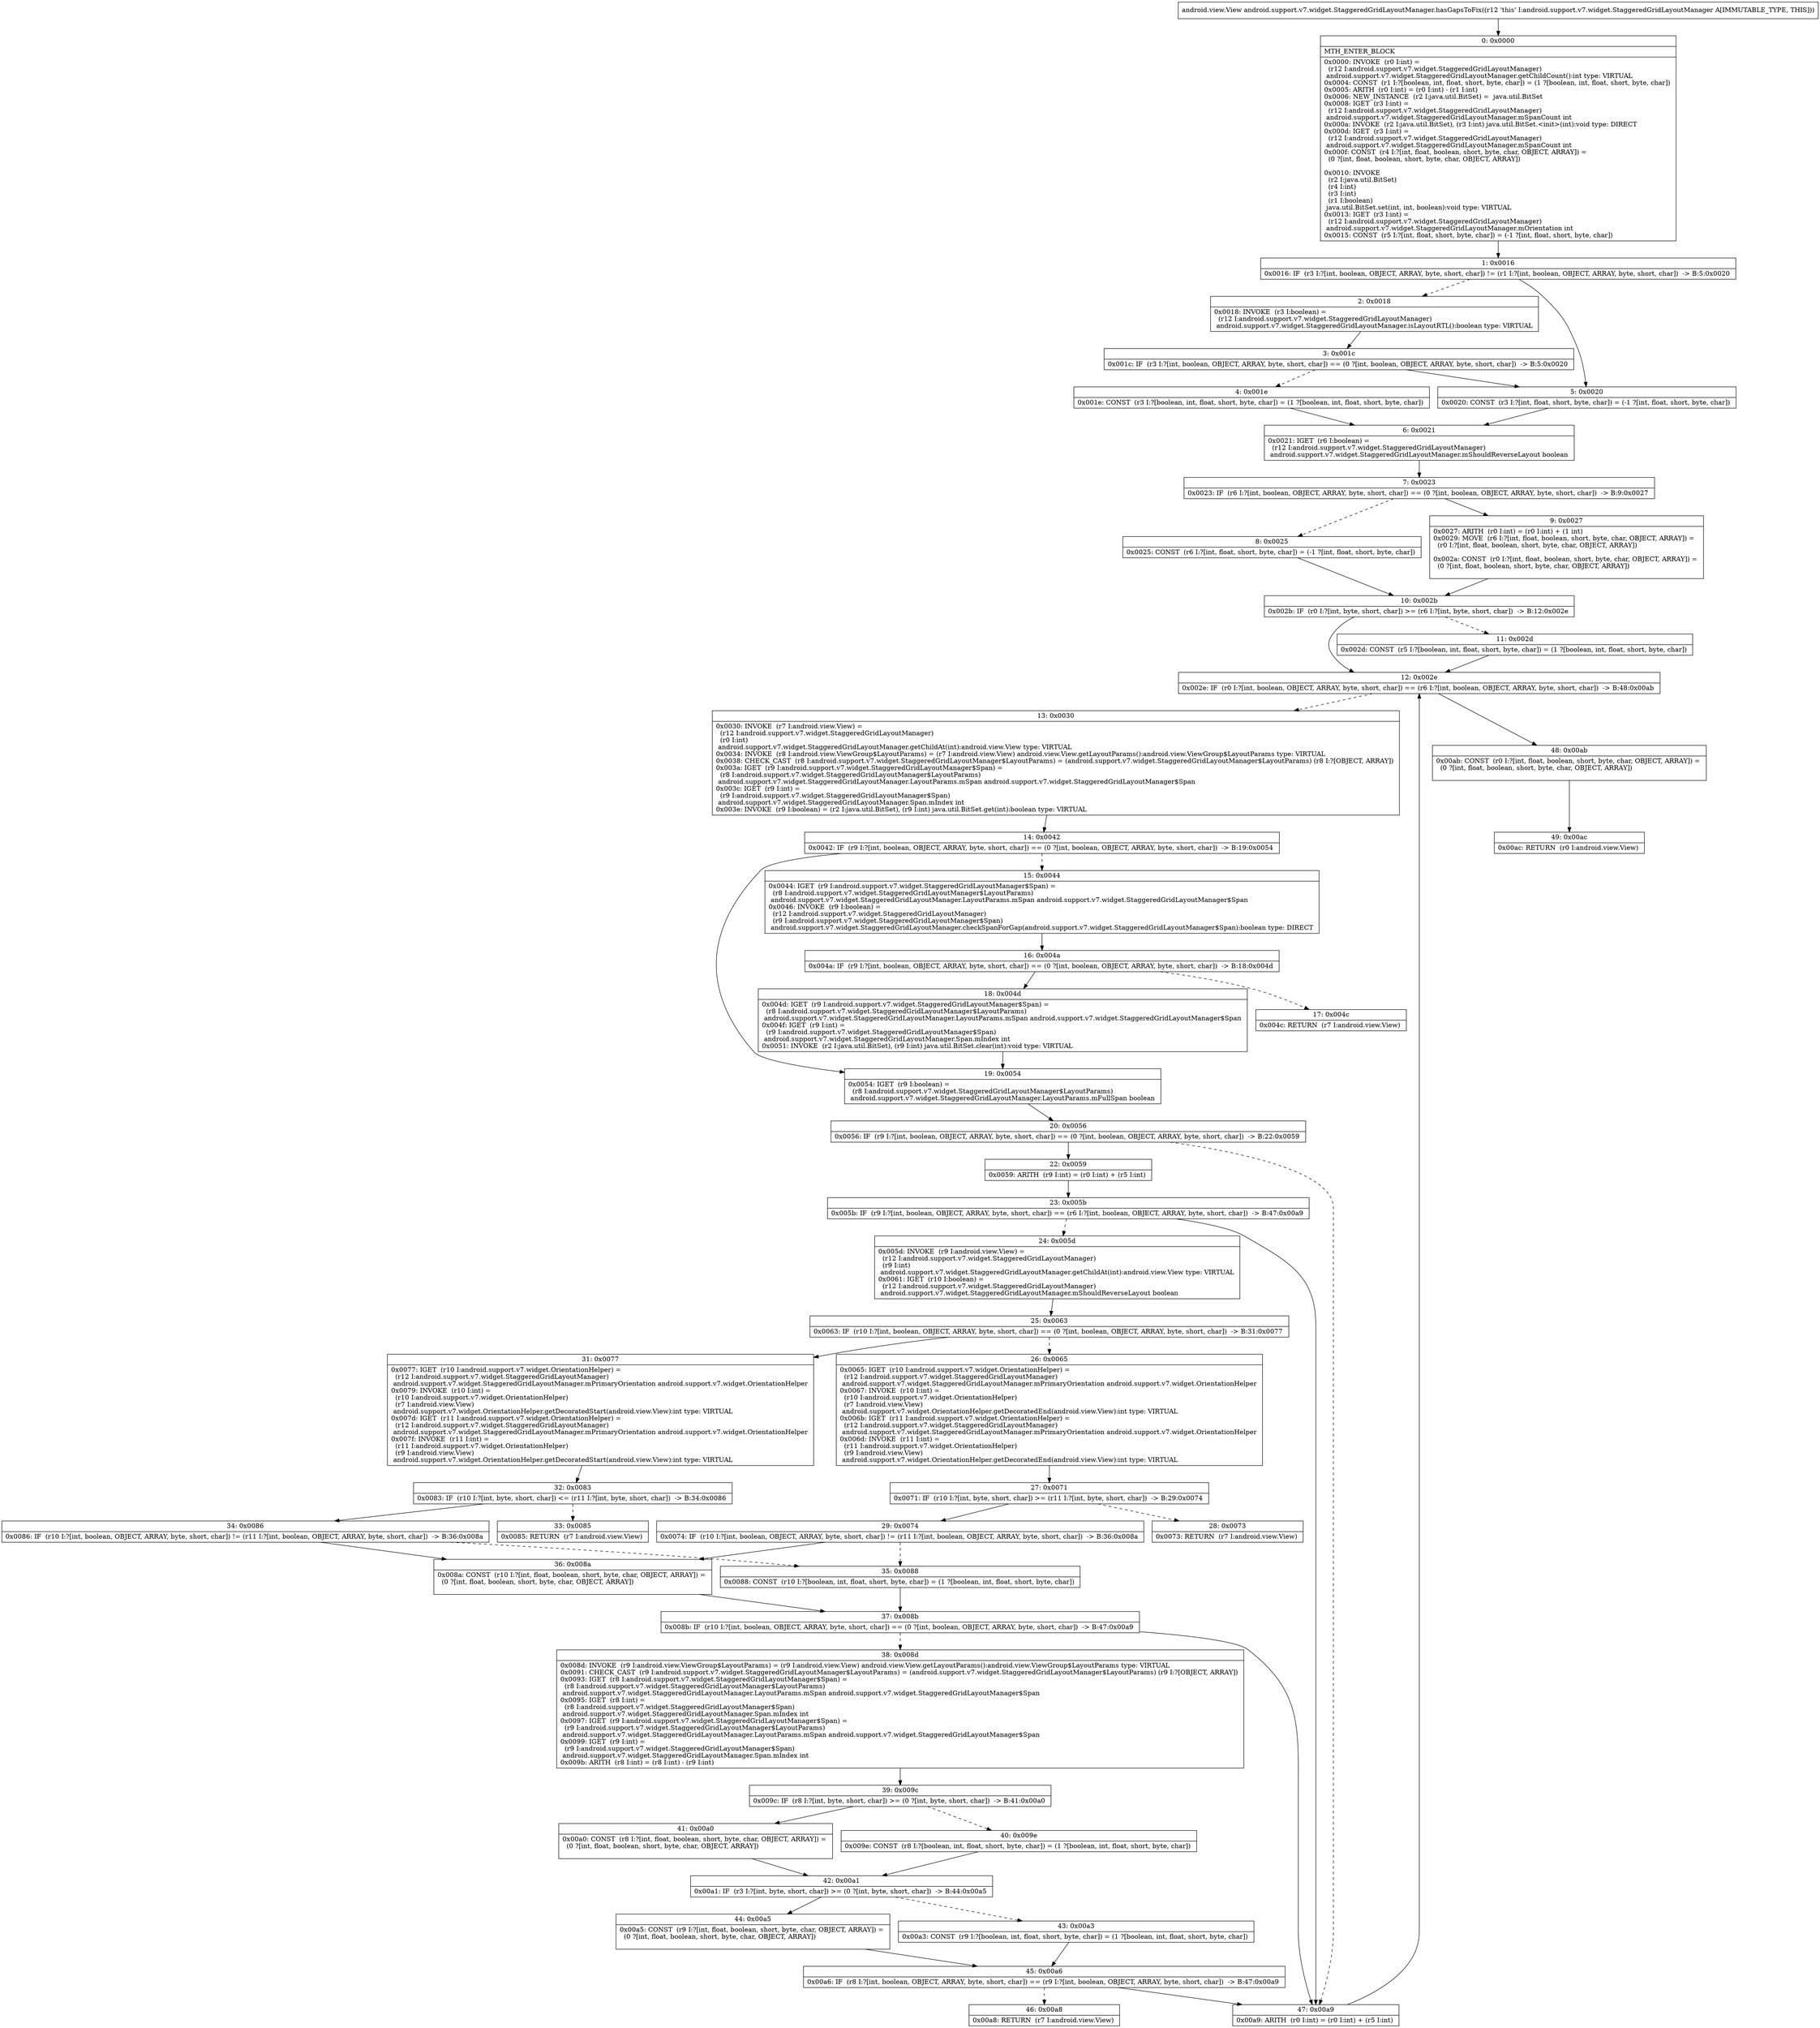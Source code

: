digraph "CFG forandroid.support.v7.widget.StaggeredGridLayoutManager.hasGapsToFix()Landroid\/view\/View;" {
Node_0 [shape=record,label="{0\:\ 0x0000|MTH_ENTER_BLOCK\l|0x0000: INVOKE  (r0 I:int) = \l  (r12 I:android.support.v7.widget.StaggeredGridLayoutManager)\l android.support.v7.widget.StaggeredGridLayoutManager.getChildCount():int type: VIRTUAL \l0x0004: CONST  (r1 I:?[boolean, int, float, short, byte, char]) = (1 ?[boolean, int, float, short, byte, char]) \l0x0005: ARITH  (r0 I:int) = (r0 I:int) \- (r1 I:int) \l0x0006: NEW_INSTANCE  (r2 I:java.util.BitSet) =  java.util.BitSet \l0x0008: IGET  (r3 I:int) = \l  (r12 I:android.support.v7.widget.StaggeredGridLayoutManager)\l android.support.v7.widget.StaggeredGridLayoutManager.mSpanCount int \l0x000a: INVOKE  (r2 I:java.util.BitSet), (r3 I:int) java.util.BitSet.\<init\>(int):void type: DIRECT \l0x000d: IGET  (r3 I:int) = \l  (r12 I:android.support.v7.widget.StaggeredGridLayoutManager)\l android.support.v7.widget.StaggeredGridLayoutManager.mSpanCount int \l0x000f: CONST  (r4 I:?[int, float, boolean, short, byte, char, OBJECT, ARRAY]) = \l  (0 ?[int, float, boolean, short, byte, char, OBJECT, ARRAY])\l \l0x0010: INVOKE  \l  (r2 I:java.util.BitSet)\l  (r4 I:int)\l  (r3 I:int)\l  (r1 I:boolean)\l java.util.BitSet.set(int, int, boolean):void type: VIRTUAL \l0x0013: IGET  (r3 I:int) = \l  (r12 I:android.support.v7.widget.StaggeredGridLayoutManager)\l android.support.v7.widget.StaggeredGridLayoutManager.mOrientation int \l0x0015: CONST  (r5 I:?[int, float, short, byte, char]) = (\-1 ?[int, float, short, byte, char]) \l}"];
Node_1 [shape=record,label="{1\:\ 0x0016|0x0016: IF  (r3 I:?[int, boolean, OBJECT, ARRAY, byte, short, char]) != (r1 I:?[int, boolean, OBJECT, ARRAY, byte, short, char])  \-\> B:5:0x0020 \l}"];
Node_2 [shape=record,label="{2\:\ 0x0018|0x0018: INVOKE  (r3 I:boolean) = \l  (r12 I:android.support.v7.widget.StaggeredGridLayoutManager)\l android.support.v7.widget.StaggeredGridLayoutManager.isLayoutRTL():boolean type: VIRTUAL \l}"];
Node_3 [shape=record,label="{3\:\ 0x001c|0x001c: IF  (r3 I:?[int, boolean, OBJECT, ARRAY, byte, short, char]) == (0 ?[int, boolean, OBJECT, ARRAY, byte, short, char])  \-\> B:5:0x0020 \l}"];
Node_4 [shape=record,label="{4\:\ 0x001e|0x001e: CONST  (r3 I:?[boolean, int, float, short, byte, char]) = (1 ?[boolean, int, float, short, byte, char]) \l}"];
Node_5 [shape=record,label="{5\:\ 0x0020|0x0020: CONST  (r3 I:?[int, float, short, byte, char]) = (\-1 ?[int, float, short, byte, char]) \l}"];
Node_6 [shape=record,label="{6\:\ 0x0021|0x0021: IGET  (r6 I:boolean) = \l  (r12 I:android.support.v7.widget.StaggeredGridLayoutManager)\l android.support.v7.widget.StaggeredGridLayoutManager.mShouldReverseLayout boolean \l}"];
Node_7 [shape=record,label="{7\:\ 0x0023|0x0023: IF  (r6 I:?[int, boolean, OBJECT, ARRAY, byte, short, char]) == (0 ?[int, boolean, OBJECT, ARRAY, byte, short, char])  \-\> B:9:0x0027 \l}"];
Node_8 [shape=record,label="{8\:\ 0x0025|0x0025: CONST  (r6 I:?[int, float, short, byte, char]) = (\-1 ?[int, float, short, byte, char]) \l}"];
Node_9 [shape=record,label="{9\:\ 0x0027|0x0027: ARITH  (r0 I:int) = (r0 I:int) + (1 int) \l0x0029: MOVE  (r6 I:?[int, float, boolean, short, byte, char, OBJECT, ARRAY]) = \l  (r0 I:?[int, float, boolean, short, byte, char, OBJECT, ARRAY])\l \l0x002a: CONST  (r0 I:?[int, float, boolean, short, byte, char, OBJECT, ARRAY]) = \l  (0 ?[int, float, boolean, short, byte, char, OBJECT, ARRAY])\l \l}"];
Node_10 [shape=record,label="{10\:\ 0x002b|0x002b: IF  (r0 I:?[int, byte, short, char]) \>= (r6 I:?[int, byte, short, char])  \-\> B:12:0x002e \l}"];
Node_11 [shape=record,label="{11\:\ 0x002d|0x002d: CONST  (r5 I:?[boolean, int, float, short, byte, char]) = (1 ?[boolean, int, float, short, byte, char]) \l}"];
Node_12 [shape=record,label="{12\:\ 0x002e|0x002e: IF  (r0 I:?[int, boolean, OBJECT, ARRAY, byte, short, char]) == (r6 I:?[int, boolean, OBJECT, ARRAY, byte, short, char])  \-\> B:48:0x00ab \l}"];
Node_13 [shape=record,label="{13\:\ 0x0030|0x0030: INVOKE  (r7 I:android.view.View) = \l  (r12 I:android.support.v7.widget.StaggeredGridLayoutManager)\l  (r0 I:int)\l android.support.v7.widget.StaggeredGridLayoutManager.getChildAt(int):android.view.View type: VIRTUAL \l0x0034: INVOKE  (r8 I:android.view.ViewGroup$LayoutParams) = (r7 I:android.view.View) android.view.View.getLayoutParams():android.view.ViewGroup$LayoutParams type: VIRTUAL \l0x0038: CHECK_CAST  (r8 I:android.support.v7.widget.StaggeredGridLayoutManager$LayoutParams) = (android.support.v7.widget.StaggeredGridLayoutManager$LayoutParams) (r8 I:?[OBJECT, ARRAY]) \l0x003a: IGET  (r9 I:android.support.v7.widget.StaggeredGridLayoutManager$Span) = \l  (r8 I:android.support.v7.widget.StaggeredGridLayoutManager$LayoutParams)\l android.support.v7.widget.StaggeredGridLayoutManager.LayoutParams.mSpan android.support.v7.widget.StaggeredGridLayoutManager$Span \l0x003c: IGET  (r9 I:int) = \l  (r9 I:android.support.v7.widget.StaggeredGridLayoutManager$Span)\l android.support.v7.widget.StaggeredGridLayoutManager.Span.mIndex int \l0x003e: INVOKE  (r9 I:boolean) = (r2 I:java.util.BitSet), (r9 I:int) java.util.BitSet.get(int):boolean type: VIRTUAL \l}"];
Node_14 [shape=record,label="{14\:\ 0x0042|0x0042: IF  (r9 I:?[int, boolean, OBJECT, ARRAY, byte, short, char]) == (0 ?[int, boolean, OBJECT, ARRAY, byte, short, char])  \-\> B:19:0x0054 \l}"];
Node_15 [shape=record,label="{15\:\ 0x0044|0x0044: IGET  (r9 I:android.support.v7.widget.StaggeredGridLayoutManager$Span) = \l  (r8 I:android.support.v7.widget.StaggeredGridLayoutManager$LayoutParams)\l android.support.v7.widget.StaggeredGridLayoutManager.LayoutParams.mSpan android.support.v7.widget.StaggeredGridLayoutManager$Span \l0x0046: INVOKE  (r9 I:boolean) = \l  (r12 I:android.support.v7.widget.StaggeredGridLayoutManager)\l  (r9 I:android.support.v7.widget.StaggeredGridLayoutManager$Span)\l android.support.v7.widget.StaggeredGridLayoutManager.checkSpanForGap(android.support.v7.widget.StaggeredGridLayoutManager$Span):boolean type: DIRECT \l}"];
Node_16 [shape=record,label="{16\:\ 0x004a|0x004a: IF  (r9 I:?[int, boolean, OBJECT, ARRAY, byte, short, char]) == (0 ?[int, boolean, OBJECT, ARRAY, byte, short, char])  \-\> B:18:0x004d \l}"];
Node_17 [shape=record,label="{17\:\ 0x004c|0x004c: RETURN  (r7 I:android.view.View) \l}"];
Node_18 [shape=record,label="{18\:\ 0x004d|0x004d: IGET  (r9 I:android.support.v7.widget.StaggeredGridLayoutManager$Span) = \l  (r8 I:android.support.v7.widget.StaggeredGridLayoutManager$LayoutParams)\l android.support.v7.widget.StaggeredGridLayoutManager.LayoutParams.mSpan android.support.v7.widget.StaggeredGridLayoutManager$Span \l0x004f: IGET  (r9 I:int) = \l  (r9 I:android.support.v7.widget.StaggeredGridLayoutManager$Span)\l android.support.v7.widget.StaggeredGridLayoutManager.Span.mIndex int \l0x0051: INVOKE  (r2 I:java.util.BitSet), (r9 I:int) java.util.BitSet.clear(int):void type: VIRTUAL \l}"];
Node_19 [shape=record,label="{19\:\ 0x0054|0x0054: IGET  (r9 I:boolean) = \l  (r8 I:android.support.v7.widget.StaggeredGridLayoutManager$LayoutParams)\l android.support.v7.widget.StaggeredGridLayoutManager.LayoutParams.mFullSpan boolean \l}"];
Node_20 [shape=record,label="{20\:\ 0x0056|0x0056: IF  (r9 I:?[int, boolean, OBJECT, ARRAY, byte, short, char]) == (0 ?[int, boolean, OBJECT, ARRAY, byte, short, char])  \-\> B:22:0x0059 \l}"];
Node_22 [shape=record,label="{22\:\ 0x0059|0x0059: ARITH  (r9 I:int) = (r0 I:int) + (r5 I:int) \l}"];
Node_23 [shape=record,label="{23\:\ 0x005b|0x005b: IF  (r9 I:?[int, boolean, OBJECT, ARRAY, byte, short, char]) == (r6 I:?[int, boolean, OBJECT, ARRAY, byte, short, char])  \-\> B:47:0x00a9 \l}"];
Node_24 [shape=record,label="{24\:\ 0x005d|0x005d: INVOKE  (r9 I:android.view.View) = \l  (r12 I:android.support.v7.widget.StaggeredGridLayoutManager)\l  (r9 I:int)\l android.support.v7.widget.StaggeredGridLayoutManager.getChildAt(int):android.view.View type: VIRTUAL \l0x0061: IGET  (r10 I:boolean) = \l  (r12 I:android.support.v7.widget.StaggeredGridLayoutManager)\l android.support.v7.widget.StaggeredGridLayoutManager.mShouldReverseLayout boolean \l}"];
Node_25 [shape=record,label="{25\:\ 0x0063|0x0063: IF  (r10 I:?[int, boolean, OBJECT, ARRAY, byte, short, char]) == (0 ?[int, boolean, OBJECT, ARRAY, byte, short, char])  \-\> B:31:0x0077 \l}"];
Node_26 [shape=record,label="{26\:\ 0x0065|0x0065: IGET  (r10 I:android.support.v7.widget.OrientationHelper) = \l  (r12 I:android.support.v7.widget.StaggeredGridLayoutManager)\l android.support.v7.widget.StaggeredGridLayoutManager.mPrimaryOrientation android.support.v7.widget.OrientationHelper \l0x0067: INVOKE  (r10 I:int) = \l  (r10 I:android.support.v7.widget.OrientationHelper)\l  (r7 I:android.view.View)\l android.support.v7.widget.OrientationHelper.getDecoratedEnd(android.view.View):int type: VIRTUAL \l0x006b: IGET  (r11 I:android.support.v7.widget.OrientationHelper) = \l  (r12 I:android.support.v7.widget.StaggeredGridLayoutManager)\l android.support.v7.widget.StaggeredGridLayoutManager.mPrimaryOrientation android.support.v7.widget.OrientationHelper \l0x006d: INVOKE  (r11 I:int) = \l  (r11 I:android.support.v7.widget.OrientationHelper)\l  (r9 I:android.view.View)\l android.support.v7.widget.OrientationHelper.getDecoratedEnd(android.view.View):int type: VIRTUAL \l}"];
Node_27 [shape=record,label="{27\:\ 0x0071|0x0071: IF  (r10 I:?[int, byte, short, char]) \>= (r11 I:?[int, byte, short, char])  \-\> B:29:0x0074 \l}"];
Node_28 [shape=record,label="{28\:\ 0x0073|0x0073: RETURN  (r7 I:android.view.View) \l}"];
Node_29 [shape=record,label="{29\:\ 0x0074|0x0074: IF  (r10 I:?[int, boolean, OBJECT, ARRAY, byte, short, char]) != (r11 I:?[int, boolean, OBJECT, ARRAY, byte, short, char])  \-\> B:36:0x008a \l}"];
Node_31 [shape=record,label="{31\:\ 0x0077|0x0077: IGET  (r10 I:android.support.v7.widget.OrientationHelper) = \l  (r12 I:android.support.v7.widget.StaggeredGridLayoutManager)\l android.support.v7.widget.StaggeredGridLayoutManager.mPrimaryOrientation android.support.v7.widget.OrientationHelper \l0x0079: INVOKE  (r10 I:int) = \l  (r10 I:android.support.v7.widget.OrientationHelper)\l  (r7 I:android.view.View)\l android.support.v7.widget.OrientationHelper.getDecoratedStart(android.view.View):int type: VIRTUAL \l0x007d: IGET  (r11 I:android.support.v7.widget.OrientationHelper) = \l  (r12 I:android.support.v7.widget.StaggeredGridLayoutManager)\l android.support.v7.widget.StaggeredGridLayoutManager.mPrimaryOrientation android.support.v7.widget.OrientationHelper \l0x007f: INVOKE  (r11 I:int) = \l  (r11 I:android.support.v7.widget.OrientationHelper)\l  (r9 I:android.view.View)\l android.support.v7.widget.OrientationHelper.getDecoratedStart(android.view.View):int type: VIRTUAL \l}"];
Node_32 [shape=record,label="{32\:\ 0x0083|0x0083: IF  (r10 I:?[int, byte, short, char]) \<= (r11 I:?[int, byte, short, char])  \-\> B:34:0x0086 \l}"];
Node_33 [shape=record,label="{33\:\ 0x0085|0x0085: RETURN  (r7 I:android.view.View) \l}"];
Node_34 [shape=record,label="{34\:\ 0x0086|0x0086: IF  (r10 I:?[int, boolean, OBJECT, ARRAY, byte, short, char]) != (r11 I:?[int, boolean, OBJECT, ARRAY, byte, short, char])  \-\> B:36:0x008a \l}"];
Node_35 [shape=record,label="{35\:\ 0x0088|0x0088: CONST  (r10 I:?[boolean, int, float, short, byte, char]) = (1 ?[boolean, int, float, short, byte, char]) \l}"];
Node_36 [shape=record,label="{36\:\ 0x008a|0x008a: CONST  (r10 I:?[int, float, boolean, short, byte, char, OBJECT, ARRAY]) = \l  (0 ?[int, float, boolean, short, byte, char, OBJECT, ARRAY])\l \l}"];
Node_37 [shape=record,label="{37\:\ 0x008b|0x008b: IF  (r10 I:?[int, boolean, OBJECT, ARRAY, byte, short, char]) == (0 ?[int, boolean, OBJECT, ARRAY, byte, short, char])  \-\> B:47:0x00a9 \l}"];
Node_38 [shape=record,label="{38\:\ 0x008d|0x008d: INVOKE  (r9 I:android.view.ViewGroup$LayoutParams) = (r9 I:android.view.View) android.view.View.getLayoutParams():android.view.ViewGroup$LayoutParams type: VIRTUAL \l0x0091: CHECK_CAST  (r9 I:android.support.v7.widget.StaggeredGridLayoutManager$LayoutParams) = (android.support.v7.widget.StaggeredGridLayoutManager$LayoutParams) (r9 I:?[OBJECT, ARRAY]) \l0x0093: IGET  (r8 I:android.support.v7.widget.StaggeredGridLayoutManager$Span) = \l  (r8 I:android.support.v7.widget.StaggeredGridLayoutManager$LayoutParams)\l android.support.v7.widget.StaggeredGridLayoutManager.LayoutParams.mSpan android.support.v7.widget.StaggeredGridLayoutManager$Span \l0x0095: IGET  (r8 I:int) = \l  (r8 I:android.support.v7.widget.StaggeredGridLayoutManager$Span)\l android.support.v7.widget.StaggeredGridLayoutManager.Span.mIndex int \l0x0097: IGET  (r9 I:android.support.v7.widget.StaggeredGridLayoutManager$Span) = \l  (r9 I:android.support.v7.widget.StaggeredGridLayoutManager$LayoutParams)\l android.support.v7.widget.StaggeredGridLayoutManager.LayoutParams.mSpan android.support.v7.widget.StaggeredGridLayoutManager$Span \l0x0099: IGET  (r9 I:int) = \l  (r9 I:android.support.v7.widget.StaggeredGridLayoutManager$Span)\l android.support.v7.widget.StaggeredGridLayoutManager.Span.mIndex int \l0x009b: ARITH  (r8 I:int) = (r8 I:int) \- (r9 I:int) \l}"];
Node_39 [shape=record,label="{39\:\ 0x009c|0x009c: IF  (r8 I:?[int, byte, short, char]) \>= (0 ?[int, byte, short, char])  \-\> B:41:0x00a0 \l}"];
Node_40 [shape=record,label="{40\:\ 0x009e|0x009e: CONST  (r8 I:?[boolean, int, float, short, byte, char]) = (1 ?[boolean, int, float, short, byte, char]) \l}"];
Node_41 [shape=record,label="{41\:\ 0x00a0|0x00a0: CONST  (r8 I:?[int, float, boolean, short, byte, char, OBJECT, ARRAY]) = \l  (0 ?[int, float, boolean, short, byte, char, OBJECT, ARRAY])\l \l}"];
Node_42 [shape=record,label="{42\:\ 0x00a1|0x00a1: IF  (r3 I:?[int, byte, short, char]) \>= (0 ?[int, byte, short, char])  \-\> B:44:0x00a5 \l}"];
Node_43 [shape=record,label="{43\:\ 0x00a3|0x00a3: CONST  (r9 I:?[boolean, int, float, short, byte, char]) = (1 ?[boolean, int, float, short, byte, char]) \l}"];
Node_44 [shape=record,label="{44\:\ 0x00a5|0x00a5: CONST  (r9 I:?[int, float, boolean, short, byte, char, OBJECT, ARRAY]) = \l  (0 ?[int, float, boolean, short, byte, char, OBJECT, ARRAY])\l \l}"];
Node_45 [shape=record,label="{45\:\ 0x00a6|0x00a6: IF  (r8 I:?[int, boolean, OBJECT, ARRAY, byte, short, char]) == (r9 I:?[int, boolean, OBJECT, ARRAY, byte, short, char])  \-\> B:47:0x00a9 \l}"];
Node_46 [shape=record,label="{46\:\ 0x00a8|0x00a8: RETURN  (r7 I:android.view.View) \l}"];
Node_47 [shape=record,label="{47\:\ 0x00a9|0x00a9: ARITH  (r0 I:int) = (r0 I:int) + (r5 I:int) \l}"];
Node_48 [shape=record,label="{48\:\ 0x00ab|0x00ab: CONST  (r0 I:?[int, float, boolean, short, byte, char, OBJECT, ARRAY]) = \l  (0 ?[int, float, boolean, short, byte, char, OBJECT, ARRAY])\l \l}"];
Node_49 [shape=record,label="{49\:\ 0x00ac|0x00ac: RETURN  (r0 I:android.view.View) \l}"];
MethodNode[shape=record,label="{android.view.View android.support.v7.widget.StaggeredGridLayoutManager.hasGapsToFix((r12 'this' I:android.support.v7.widget.StaggeredGridLayoutManager A[IMMUTABLE_TYPE, THIS])) }"];
MethodNode -> Node_0;
Node_0 -> Node_1;
Node_1 -> Node_2[style=dashed];
Node_1 -> Node_5;
Node_2 -> Node_3;
Node_3 -> Node_4[style=dashed];
Node_3 -> Node_5;
Node_4 -> Node_6;
Node_5 -> Node_6;
Node_6 -> Node_7;
Node_7 -> Node_8[style=dashed];
Node_7 -> Node_9;
Node_8 -> Node_10;
Node_9 -> Node_10;
Node_10 -> Node_11[style=dashed];
Node_10 -> Node_12;
Node_11 -> Node_12;
Node_12 -> Node_13[style=dashed];
Node_12 -> Node_48;
Node_13 -> Node_14;
Node_14 -> Node_15[style=dashed];
Node_14 -> Node_19;
Node_15 -> Node_16;
Node_16 -> Node_17[style=dashed];
Node_16 -> Node_18;
Node_18 -> Node_19;
Node_19 -> Node_20;
Node_20 -> Node_22;
Node_20 -> Node_47[style=dashed];
Node_22 -> Node_23;
Node_23 -> Node_24[style=dashed];
Node_23 -> Node_47;
Node_24 -> Node_25;
Node_25 -> Node_26[style=dashed];
Node_25 -> Node_31;
Node_26 -> Node_27;
Node_27 -> Node_28[style=dashed];
Node_27 -> Node_29;
Node_29 -> Node_36;
Node_29 -> Node_35[style=dashed];
Node_31 -> Node_32;
Node_32 -> Node_33[style=dashed];
Node_32 -> Node_34;
Node_34 -> Node_35[style=dashed];
Node_34 -> Node_36;
Node_35 -> Node_37;
Node_36 -> Node_37;
Node_37 -> Node_38[style=dashed];
Node_37 -> Node_47;
Node_38 -> Node_39;
Node_39 -> Node_40[style=dashed];
Node_39 -> Node_41;
Node_40 -> Node_42;
Node_41 -> Node_42;
Node_42 -> Node_43[style=dashed];
Node_42 -> Node_44;
Node_43 -> Node_45;
Node_44 -> Node_45;
Node_45 -> Node_46[style=dashed];
Node_45 -> Node_47;
Node_47 -> Node_12;
Node_48 -> Node_49;
}

